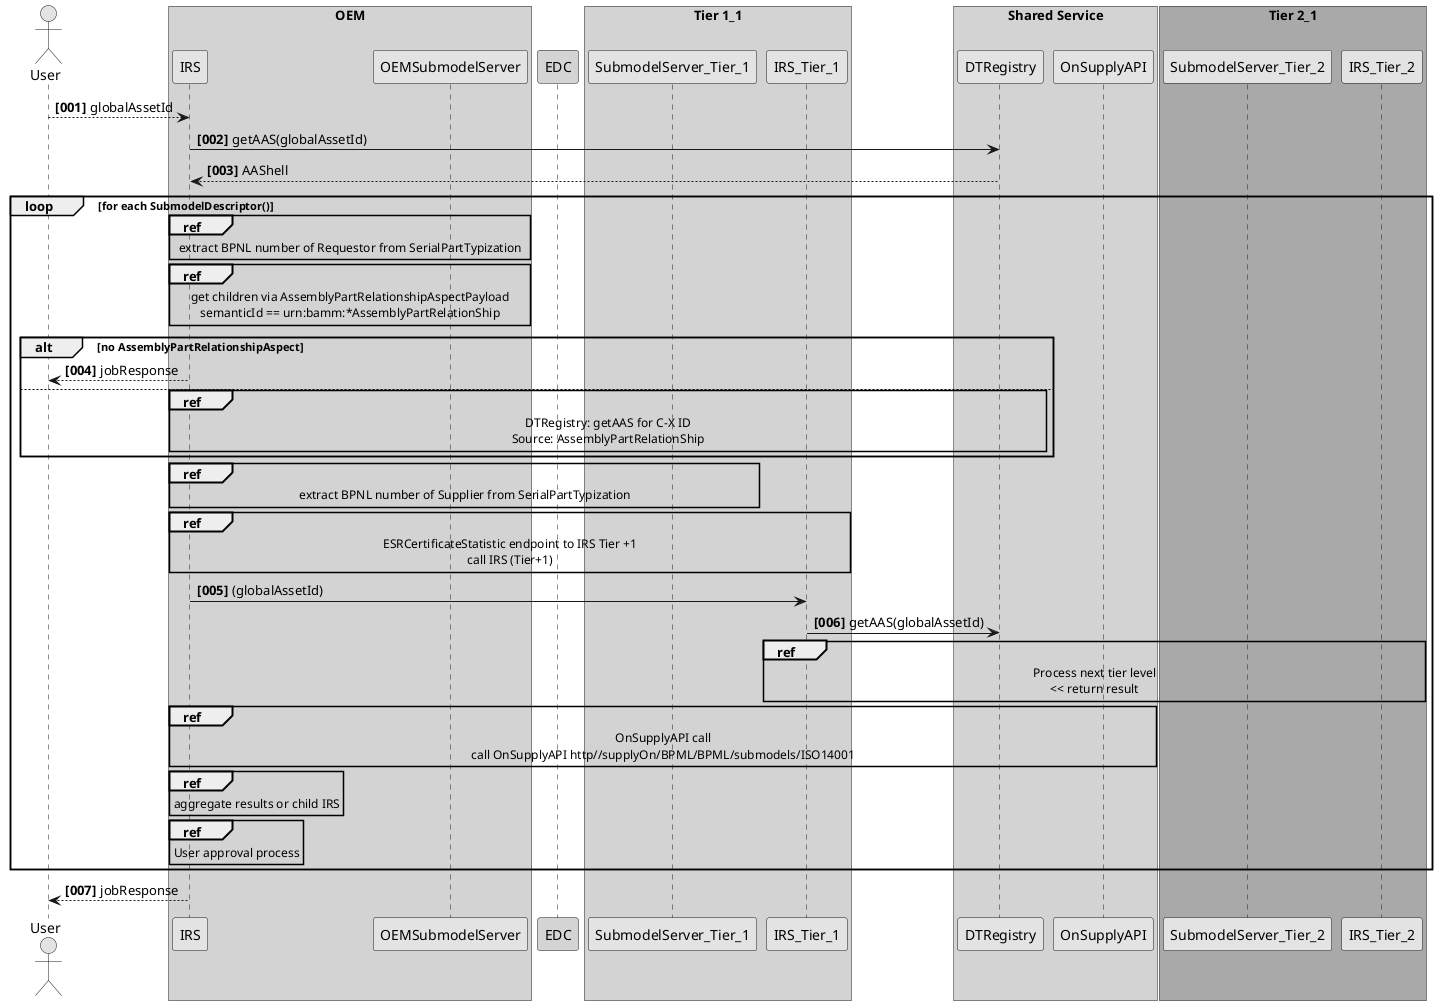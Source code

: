 @startuml
skinparam monochrome true
skinparam shadowing false

autonumber "<b>[000]"

actor User

box "OEM" #LightGrey
User --> IRS: globalAssetId
IRS -> DTRegistry: getAAS(globalAssetId)
IRS <-- DTRegistry: AAShell
participant OEMSubmodelServer

loop for each SubmodelDescriptor()
ref over IRS, OEMSubmodelServer
    extract BPNL number of Requestor from SerialPartTypization
end ref
ref over IRS, OEMSubmodelServer
    get children via AssemblyPartRelationshipAspectPayload
    semanticId == urn:bamm:*AssemblyPartRelationShip
end ref
alt no AssemblyPartRelationshipAspect
       User <-- IRS: jobResponse  
   else
ref over IRS,DTRegistry
    DTRegistry: getAAS for C-X ID
    Source: AssemblyPartRelationShip
end ref
end opt
ref over IRS, SubmodelServer_Tier_1
    extract BPNL number of Supplier from SerialPartTypization
end ref
ref over IRS, IRS_Tier_1
    ESRCertificateStatistic endpoint to IRS Tier +1
    call IRS (Tier+1)
end ref
    IRS -> IRS_Tier_1 : (globalAssetId)
    IRS_Tier_1 -> DTRegistry: getAAS(globalAssetId)
    ref over IRS_Tier_1, IRS_Tier_2
        Process next tier level
        << return result
    end ref
ref over IRS, OnSupplyAPI
    OnSupplyAPI call
    call OnSupplyAPI http//supplyOn/BPML/BPML/submodels/ISO14001
end ref
ref over IRS
    aggregate results or child IRS
end ref
ref over IRS
    User approval process
end ref
end loop


end box

participant "EDC" as EDC1 #99FF99

box "Tier 1_1" #LightGrey
participant SubmodelServer_Tier_1
participant IRS_Tier_1
end box

box "Shared Service" #LightGrey
participant DTRegistry
participant OnSupplyAPI
end box

box "Tier 2_1" #DarkGrey
participant SubmodelServer_Tier_2
participant IRS_Tier_2
end box

User <-- IRS: jobResponse

@enduml